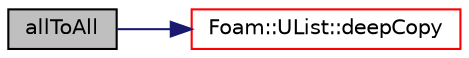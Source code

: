 digraph "allToAll"
{
  bgcolor="transparent";
  edge [fontname="Helvetica",fontsize="10",labelfontname="Helvetica",labelfontsize="10"];
  node [fontname="Helvetica",fontsize="10",shape=record];
  rankdir="LR";
  Node1 [label="allToAll",height=0.2,width=0.4,color="black", fillcolor="grey75", style="filled", fontcolor="black"];
  Node1 -> Node2 [color="midnightblue",fontsize="10",style="solid",fontname="Helvetica"];
  Node2 [label="Foam::UList::deepCopy",height=0.2,width=0.4,color="red",URL="$a02831.html#a11dbd1bf03552e483837b57b26c99375",tooltip="Copy elements of the given UList. "];
}

